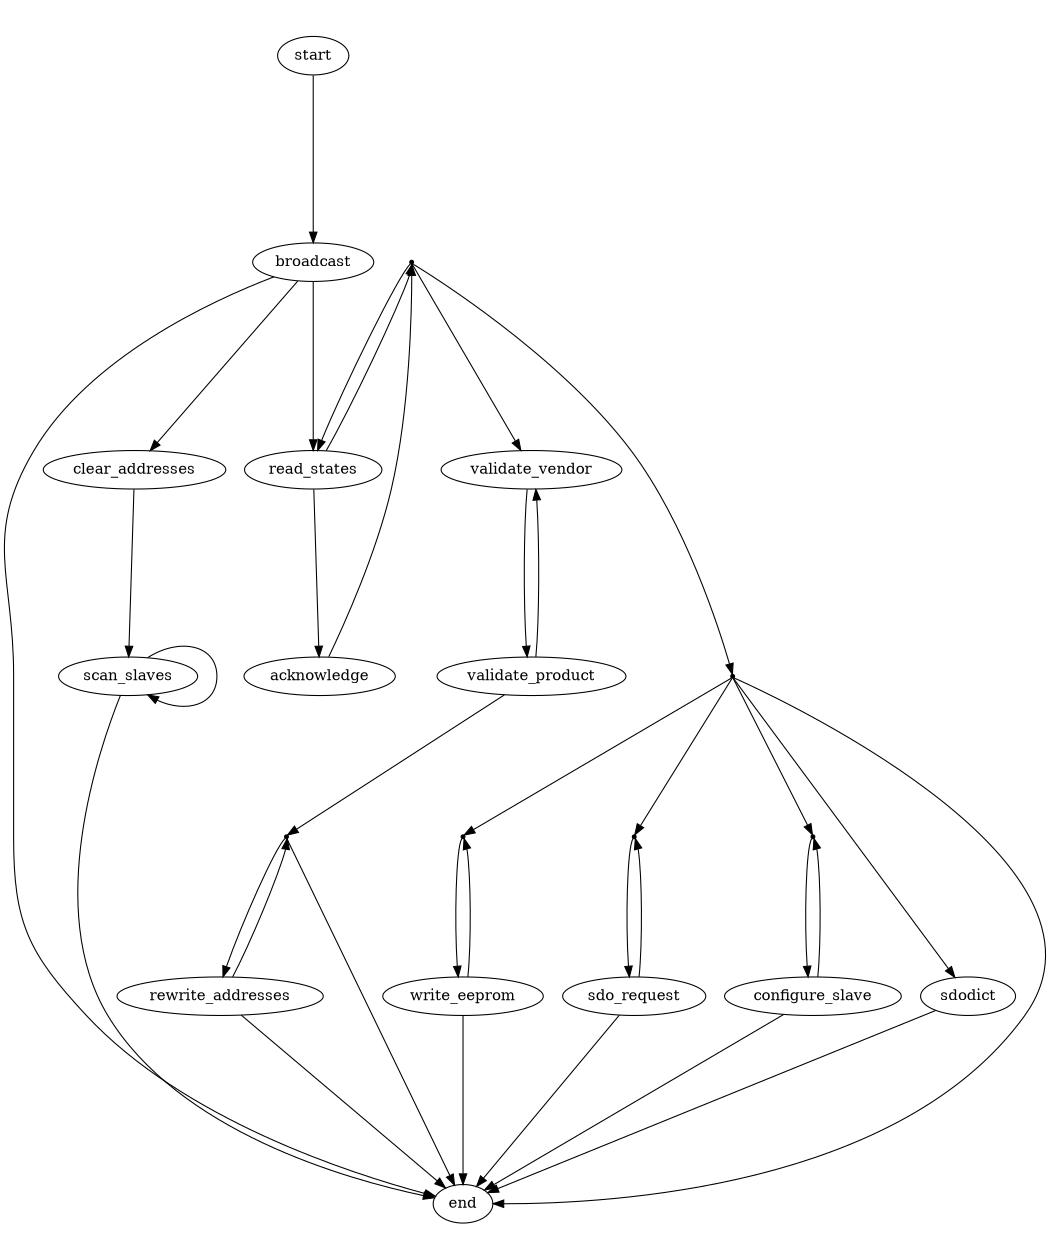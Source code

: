 
/* $Id$ */

digraph master {
    size="7,9"
    center=1
	ratio=fill

    action_process_eeprom [shape=point,label=""]
    action_process_sdo [shape=point,label=""]
    action_configure [shape=point,label=""]
    action_next_slave_state [shape=point,label=""]
    action_process_states [shape=point,label=""]
    action_addresses [shape=point,label=""]

    start -> broadcast [weight=10]

    //broadcast -> error
    broadcast -> end
    broadcast -> clear_addresses
    broadcast -> read_states [weight=10]

    action_process_eeprom -> write_eeprom

    action_process_sdo -> sdo_request

    action_configure -> configure_slave

    action_process_states -> action_configure
    action_process_states -> action_process_sdo
    action_process_states -> sdodict
    action_process_states -> action_process_eeprom
    action_process_states -> end

    action_next_slave_state -> read_states
    action_next_slave_state -> validate_vendor
    action_next_slave_state -> action_process_states

    //read_states -> error
    read_states -> action_next_slave_state
    read_states -> acknowledge

    //acknowledge -> error
    acknowledge -> action_next_slave_state

    //validate_vendor -> error
    validate_vendor -> validate_product

    action_addresses -> end
    action_addresses -> rewrite_addresses

    //validate_product -> error
    validate_product -> action_addresses
    validate_product -> validate_vendor

    //rewrite_addresses -> error
    rewrite_addresses -> end
    rewrite_addresses -> action_addresses

    //clear_addresses -> error
    clear_addresses -> scan_slaves

    scan_slaves -> scan_slaves
    scan_slaves -> end

    configure_slave -> action_configure
    configure_slave -> end

    //write_eeprom -> error
    write_eeprom -> action_process_eeprom
    write_eeprom -> end

    //sdodict -> error
    sdodict -> end

    //sdo_request -> error
    sdo_request -> action_process_sdo
    sdo_request -> end

    //error -> start

    //end -> start
}
